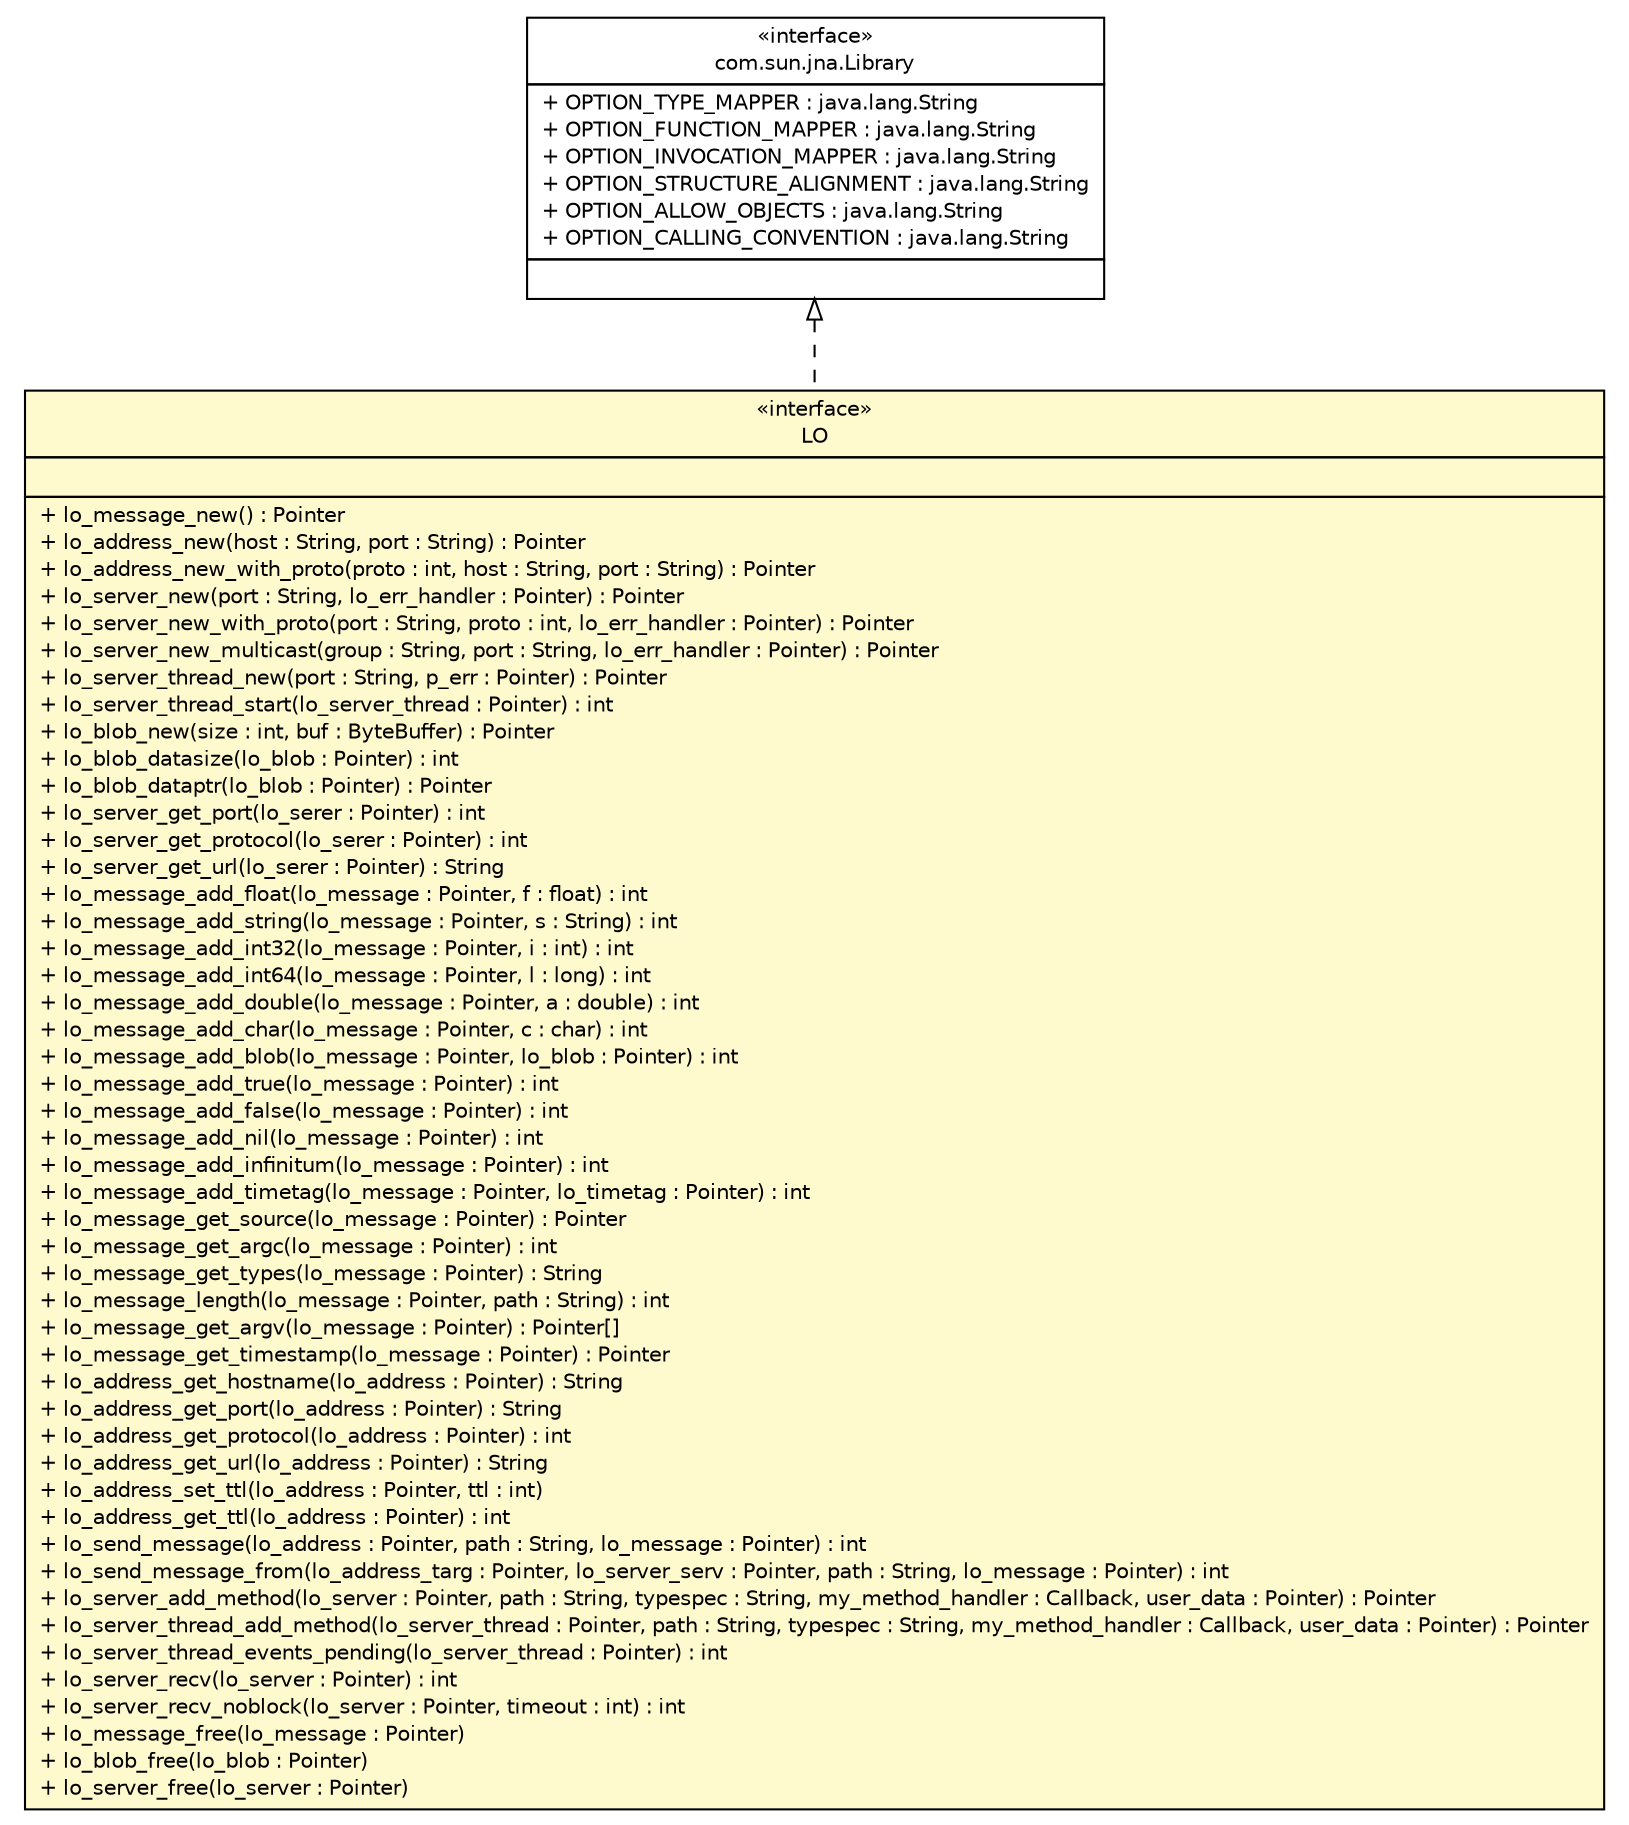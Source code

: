 #!/usr/local/bin/dot
#
# Class diagram 
# Generated by UMLGraph version R5_6_6-10-gc1d994 (http://www.umlgraph.org/)
#

digraph G {
	edge [fontname="Helvetica",fontsize=10,labelfontname="Helvetica",labelfontsize=10];
	node [fontname="Helvetica",fontsize=10,shape=plaintext];
	nodesep=0.25;
	ranksep=0.5;
	// ch.lowres.jlo.LO
	c88 [label=<<table title="ch.lowres.jlo.LO" border="0" cellborder="1" cellspacing="0" cellpadding="2" port="p" bgcolor="lemonChiffon" href="./LO.html">
		<tr><td><table border="0" cellspacing="0" cellpadding="1">
<tr><td align="center" balign="center"> &#171;interface&#187; </td></tr>
<tr><td align="center" balign="center"> LO </td></tr>
		</table></td></tr>
		<tr><td><table border="0" cellspacing="0" cellpadding="1">
<tr><td align="left" balign="left">  </td></tr>
		</table></td></tr>
		<tr><td><table border="0" cellspacing="0" cellpadding="1">
<tr><td align="left" balign="left"> + lo_message_new() : Pointer </td></tr>
<tr><td align="left" balign="left"> + lo_address_new(host : String, port : String) : Pointer </td></tr>
<tr><td align="left" balign="left"> + lo_address_new_with_proto(proto : int, host : String, port : String) : Pointer </td></tr>
<tr><td align="left" balign="left"> + lo_server_new(port : String, lo_err_handler : Pointer) : Pointer </td></tr>
<tr><td align="left" balign="left"> + lo_server_new_with_proto(port : String, proto : int, lo_err_handler : Pointer) : Pointer </td></tr>
<tr><td align="left" balign="left"> + lo_server_new_multicast(group : String, port : String, lo_err_handler : Pointer) : Pointer </td></tr>
<tr><td align="left" balign="left"> + lo_server_thread_new(port : String, p_err : Pointer) : Pointer </td></tr>
<tr><td align="left" balign="left"> + lo_server_thread_start(lo_server_thread : Pointer) : int </td></tr>
<tr><td align="left" balign="left"> + lo_blob_new(size : int, buf : ByteBuffer) : Pointer </td></tr>
<tr><td align="left" balign="left"> + lo_blob_datasize(lo_blob : Pointer) : int </td></tr>
<tr><td align="left" balign="left"> + lo_blob_dataptr(lo_blob : Pointer) : Pointer </td></tr>
<tr><td align="left" balign="left"> + lo_server_get_port(lo_serer : Pointer) : int </td></tr>
<tr><td align="left" balign="left"> + lo_server_get_protocol(lo_serer : Pointer) : int </td></tr>
<tr><td align="left" balign="left"> + lo_server_get_url(lo_serer : Pointer) : String </td></tr>
<tr><td align="left" balign="left"> + lo_message_add_float(lo_message : Pointer, f : float) : int </td></tr>
<tr><td align="left" balign="left"> + lo_message_add_string(lo_message : Pointer, s : String) : int </td></tr>
<tr><td align="left" balign="left"> + lo_message_add_int32(lo_message : Pointer, i : int) : int </td></tr>
<tr><td align="left" balign="left"> + lo_message_add_int64(lo_message : Pointer, l : long) : int </td></tr>
<tr><td align="left" balign="left"> + lo_message_add_double(lo_message : Pointer, a : double) : int </td></tr>
<tr><td align="left" balign="left"> + lo_message_add_char(lo_message : Pointer, c : char) : int </td></tr>
<tr><td align="left" balign="left"> + lo_message_add_blob(lo_message : Pointer, lo_blob : Pointer) : int </td></tr>
<tr><td align="left" balign="left"> + lo_message_add_true(lo_message : Pointer) : int </td></tr>
<tr><td align="left" balign="left"> + lo_message_add_false(lo_message : Pointer) : int </td></tr>
<tr><td align="left" balign="left"> + lo_message_add_nil(lo_message : Pointer) : int </td></tr>
<tr><td align="left" balign="left"> + lo_message_add_infinitum(lo_message : Pointer) : int </td></tr>
<tr><td align="left" balign="left"> + lo_message_add_timetag(lo_message : Pointer, lo_timetag : Pointer) : int </td></tr>
<tr><td align="left" balign="left"> + lo_message_get_source(lo_message : Pointer) : Pointer </td></tr>
<tr><td align="left" balign="left"> + lo_message_get_argc(lo_message : Pointer) : int </td></tr>
<tr><td align="left" balign="left"> + lo_message_get_types(lo_message : Pointer) : String </td></tr>
<tr><td align="left" balign="left"> + lo_message_length(lo_message : Pointer, path : String) : int </td></tr>
<tr><td align="left" balign="left"> + lo_message_get_argv(lo_message : Pointer) : Pointer[] </td></tr>
<tr><td align="left" balign="left"> + lo_message_get_timestamp(lo_message : Pointer) : Pointer </td></tr>
<tr><td align="left" balign="left"> + lo_address_get_hostname(lo_address : Pointer) : String </td></tr>
<tr><td align="left" balign="left"> + lo_address_get_port(lo_address : Pointer) : String </td></tr>
<tr><td align="left" balign="left"> + lo_address_get_protocol(lo_address : Pointer) : int </td></tr>
<tr><td align="left" balign="left"> + lo_address_get_url(lo_address : Pointer) : String </td></tr>
<tr><td align="left" balign="left"> + lo_address_set_ttl(lo_address : Pointer, ttl : int) </td></tr>
<tr><td align="left" balign="left"> + lo_address_get_ttl(lo_address : Pointer) : int </td></tr>
<tr><td align="left" balign="left"> + lo_send_message(lo_address : Pointer, path : String, lo_message : Pointer) : int </td></tr>
<tr><td align="left" balign="left"> + lo_send_message_from(lo_address_targ : Pointer, lo_server_serv : Pointer, path : String, lo_message : Pointer) : int </td></tr>
<tr><td align="left" balign="left"> + lo_server_add_method(lo_server : Pointer, path : String, typespec : String, my_method_handler : Callback, user_data : Pointer) : Pointer </td></tr>
<tr><td align="left" balign="left"> + lo_server_thread_add_method(lo_server_thread : Pointer, path : String, typespec : String, my_method_handler : Callback, user_data : Pointer) : Pointer </td></tr>
<tr><td align="left" balign="left"> + lo_server_thread_events_pending(lo_server_thread : Pointer) : int </td></tr>
<tr><td align="left" balign="left"> + lo_server_recv(lo_server : Pointer) : int </td></tr>
<tr><td align="left" balign="left"> + lo_server_recv_noblock(lo_server : Pointer, timeout : int) : int </td></tr>
<tr><td align="left" balign="left"> + lo_message_free(lo_message : Pointer) </td></tr>
<tr><td align="left" balign="left"> + lo_blob_free(lo_blob : Pointer) </td></tr>
<tr><td align="left" balign="left"> + lo_server_free(lo_server : Pointer) </td></tr>
		</table></td></tr>
		</table>>, URL="./LO.html", fontname="Helvetica", fontcolor="black", fontsize=10.0];
	//ch.lowres.jlo.LO implements com.sun.jna.Library
	c100:p -> c88:p [dir=back,arrowtail=empty,style=dashed];
	// com.sun.jna.Library
	c100 [label=<<table title="com.sun.jna.Library" border="0" cellborder="1" cellspacing="0" cellpadding="2" port="p" href="http://java.sun.com/j2se/1.4.2/docs/api/com/sun/jna/Library.html">
		<tr><td><table border="0" cellspacing="0" cellpadding="1">
<tr><td align="center" balign="center"> &#171;interface&#187; </td></tr>
<tr><td align="center" balign="center"> com.sun.jna.Library </td></tr>
		</table></td></tr>
		<tr><td><table border="0" cellspacing="0" cellpadding="1">
<tr><td align="left" balign="left"> + OPTION_TYPE_MAPPER : java.lang.String </td></tr>
<tr><td align="left" balign="left"> + OPTION_FUNCTION_MAPPER : java.lang.String </td></tr>
<tr><td align="left" balign="left"> + OPTION_INVOCATION_MAPPER : java.lang.String </td></tr>
<tr><td align="left" balign="left"> + OPTION_STRUCTURE_ALIGNMENT : java.lang.String </td></tr>
<tr><td align="left" balign="left"> + OPTION_ALLOW_OBJECTS : java.lang.String </td></tr>
<tr><td align="left" balign="left"> + OPTION_CALLING_CONVENTION : java.lang.String </td></tr>
		</table></td></tr>
		<tr><td><table border="0" cellspacing="0" cellpadding="1">
<tr><td align="left" balign="left">  </td></tr>
		</table></td></tr>
		</table>>, URL="http://java.sun.com/j2se/1.4.2/docs/api/com/sun/jna/Library.html", fontname="Helvetica", fontcolor="black", fontsize=10.0];
}

